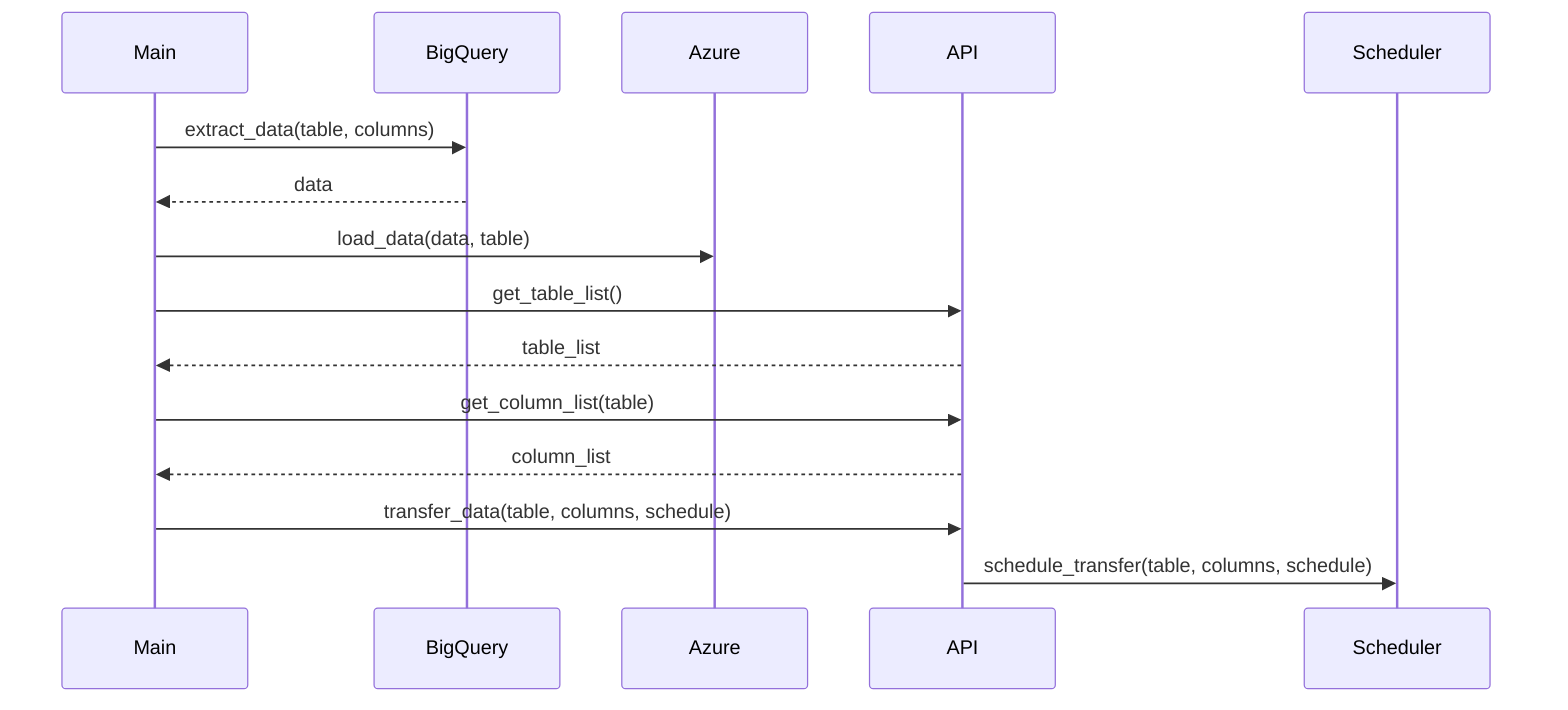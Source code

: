 sequenceDiagram
    participant M as Main
    participant BQ as BigQuery
    participant AZ as Azure
    participant AP as API
    participant SC as Scheduler

    M->>BQ: extract_data(table, columns)
    BQ-->>M: data
    M->>AZ: load_data(data, table)
    M->>AP: get_table_list()
    AP-->>M: table_list
    M->>AP: get_column_list(table)
    AP-->>M: column_list
    M->>AP: transfer_data(table, columns, schedule)
    AP->>SC: schedule_transfer(table, columns, schedule)